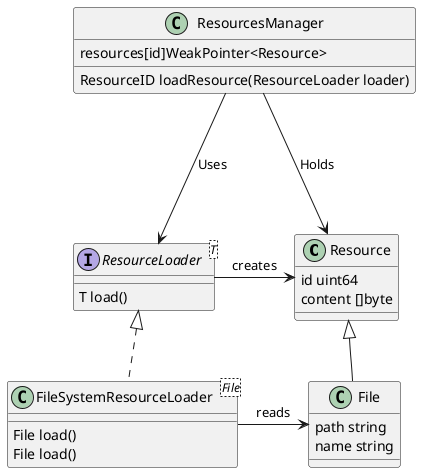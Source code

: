 @startuml

class Resource
{
    id uint64
    content []byte
}

class File extends Resource
{
    path string
    name string
}

interface ResourceLoader<T>
{
    T load()
}

class FileSystemResourceLoader<File> implements ResourceLoader
{
    File load()
}


class FileSystemResourceLoader<File>
{
    File load()
}

ResourceLoader => Resource: creates
FileSystemResourceLoader => File: reads


class ResourcesManager
{
    resources[id]WeakPointer<Resource>
    ResourceID loadResource(ResourceLoader loader)
}

ResourcesManager ===> Resource: Holds
ResourcesManager ===> ResourceLoader: Uses
@enduml